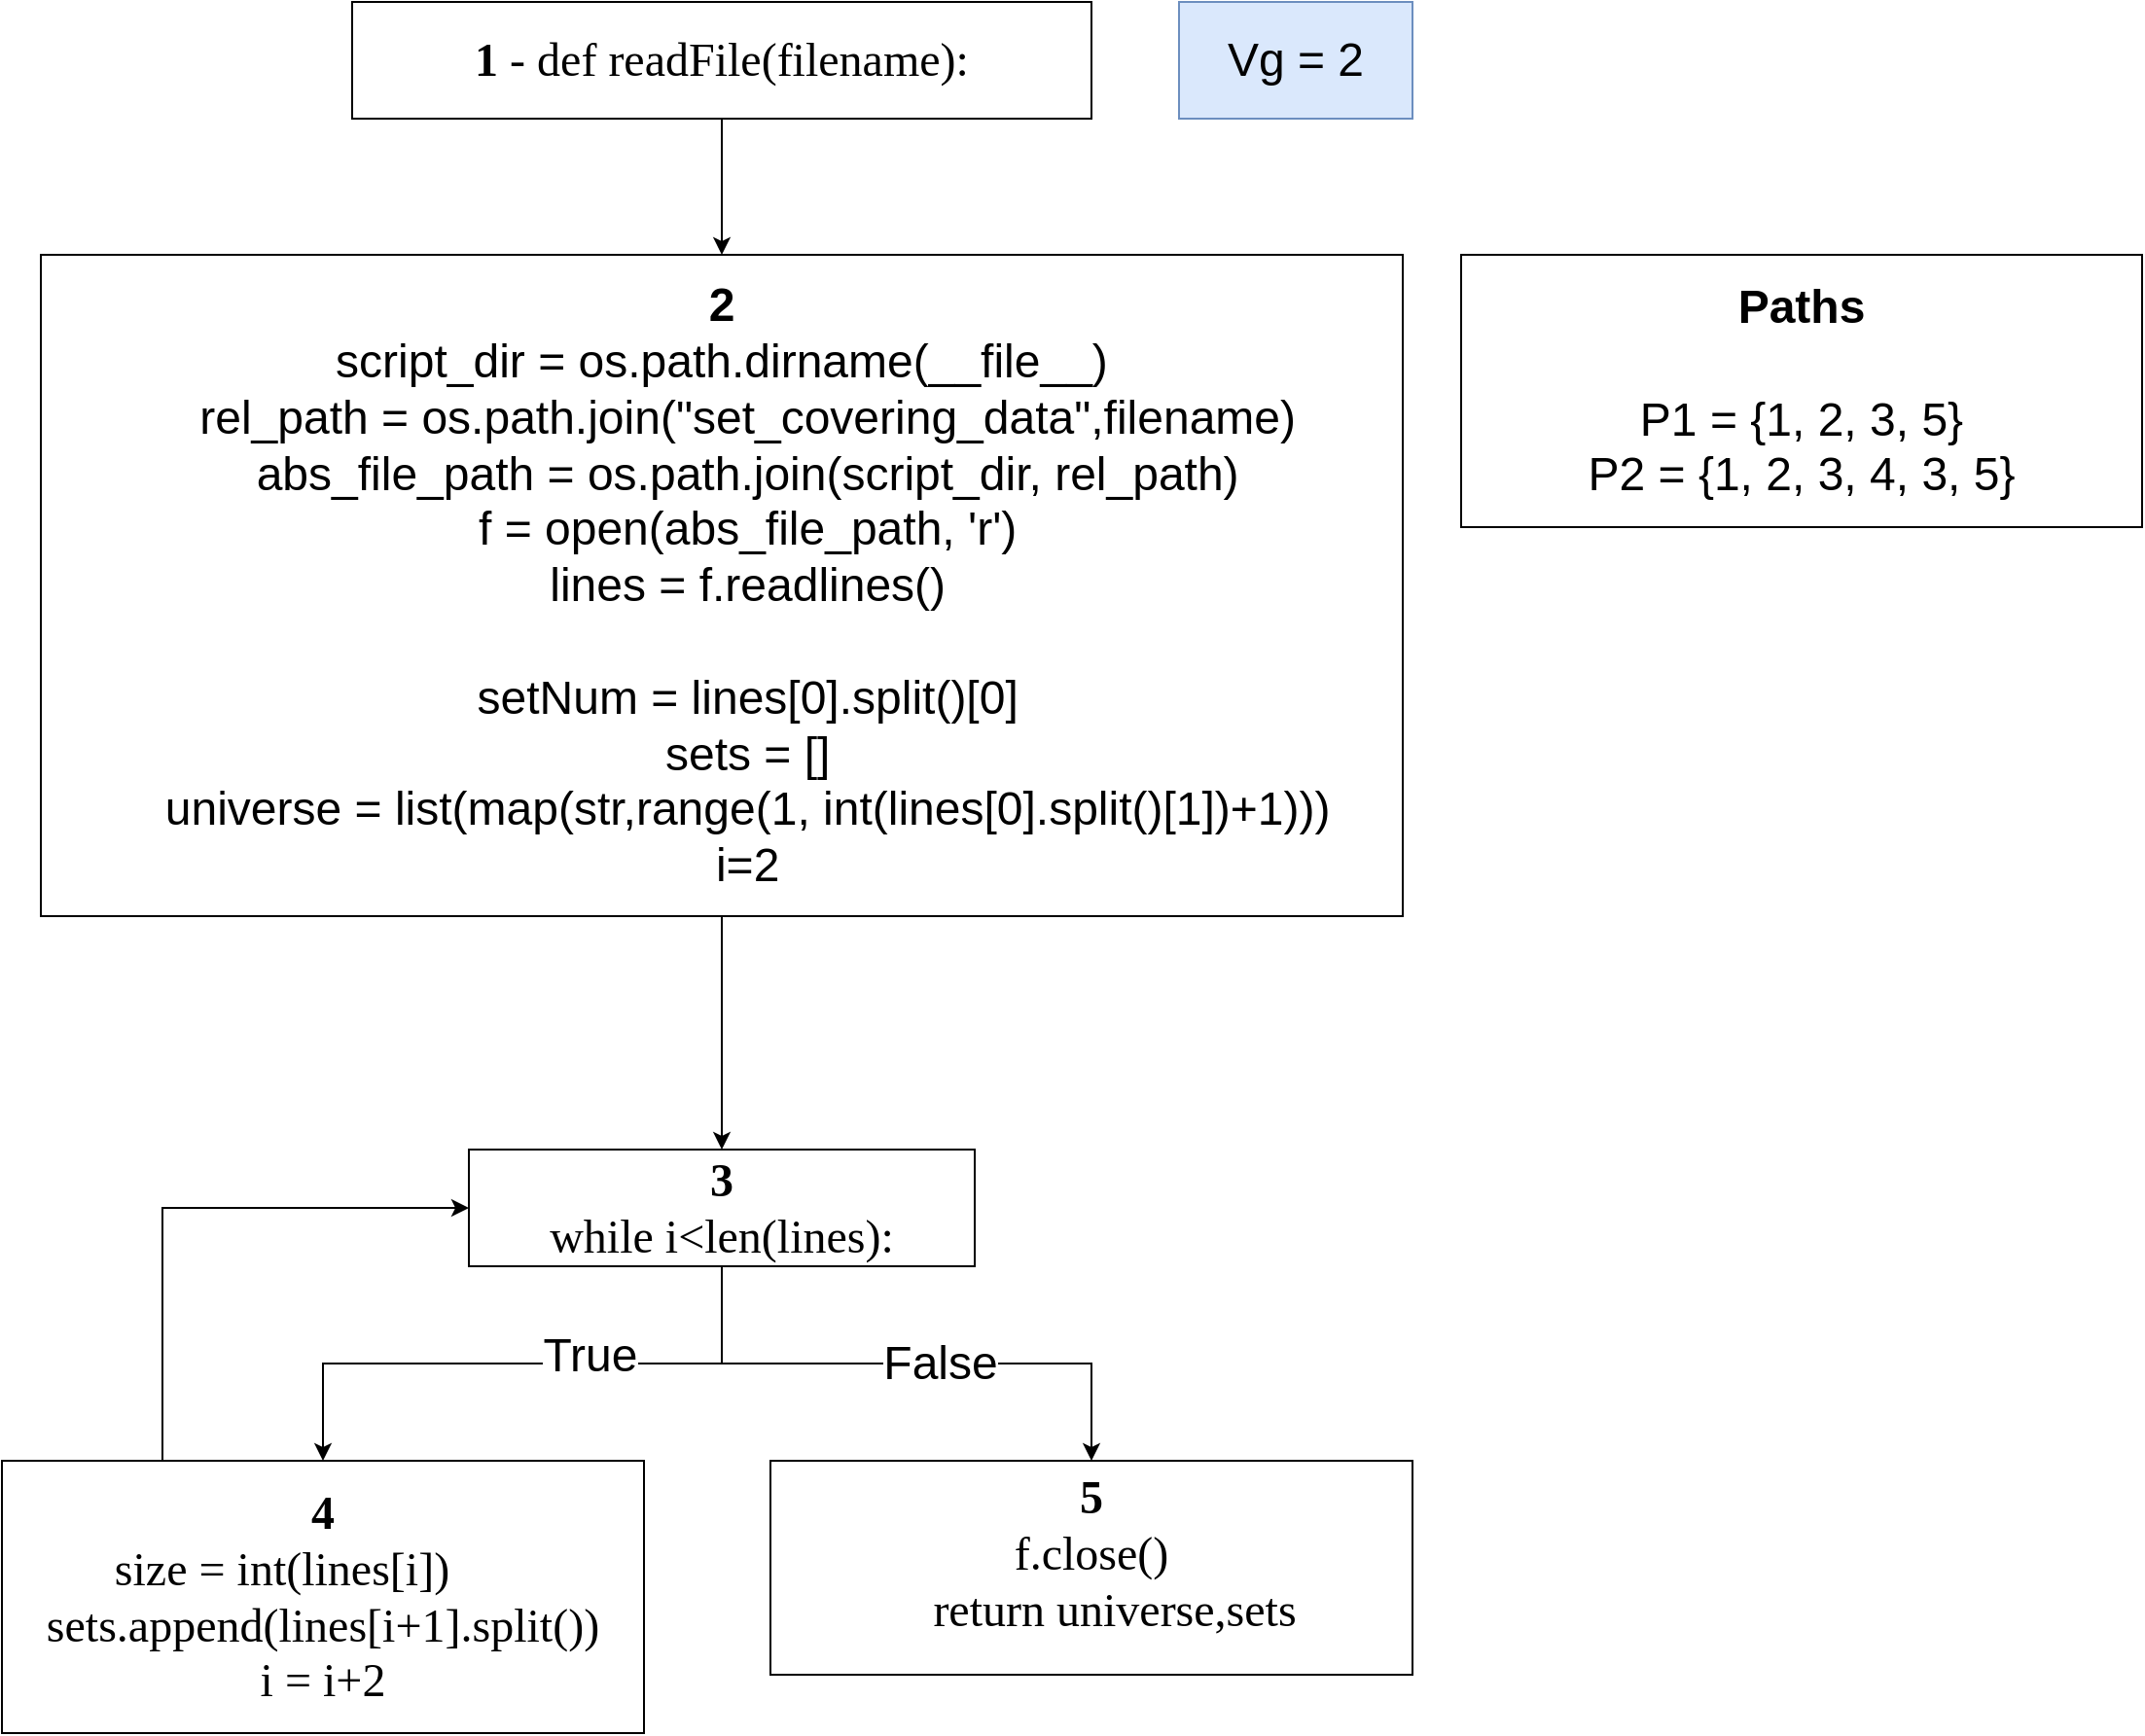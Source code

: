 <mxfile version="14.5.1" type="device"><diagram id="0EN60TuZFVT5b-0pqZKy" name="Page-1"><mxGraphModel dx="1420" dy="823" grid="1" gridSize="10" guides="1" tooltips="1" connect="1" arrows="1" fold="1" page="1" pageScale="1" pageWidth="827" pageHeight="1169" math="0" shadow="0"><root><mxCell id="0"/><mxCell id="1" parent="0"/><mxCell id="FRKGlwHO5bxEFx_OvHHs-7" style="edgeStyle=orthogonalEdgeStyle;rounded=0;orthogonalLoop=1;jettySize=auto;html=1;exitX=0.5;exitY=1;exitDx=0;exitDy=0;" parent="1" source="FRKGlwHO5bxEFx_OvHHs-1" target="FRKGlwHO5bxEFx_OvHHs-6" edge="1"><mxGeometry relative="1" as="geometry"/></mxCell><mxCell id="FRKGlwHO5bxEFx_OvHHs-1" value="&lt;p style=&quot;margin-top: 0pt ; margin-bottom: 0pt ; margin-left: 0in ; text-align: left ; direction: ltr ; unicode-bidi: embed ; word-break: normal&quot;&gt;&lt;span style=&quot;font-size: 18pt ; font-family: &amp;#34;calibri&amp;#34; ; font-weight: bold&quot;&gt;1&lt;/span&gt;&lt;span style=&quot;font-size: 18pt ; font-family: &amp;#34;calibri&amp;#34;&quot;&gt; - def&amp;nbsp;&lt;/span&gt;&lt;span style=&quot;font-family: &amp;#34;calibri&amp;#34; ; font-size: 24px&quot;&gt;readFile(filename):&lt;/span&gt;&lt;/p&gt;" style="rounded=0;whiteSpace=wrap;html=1;" parent="1" vertex="1"><mxGeometry x="270" y="90" width="380" height="60" as="geometry"/></mxCell><mxCell id="IAGQ80aIBTGVb0uLAiTu-3" style="edgeStyle=orthogonalEdgeStyle;rounded=0;orthogonalLoop=1;jettySize=auto;html=1;exitX=0.5;exitY=1;exitDx=0;exitDy=0;entryX=0.5;entryY=0;entryDx=0;entryDy=0;" parent="1" source="FRKGlwHO5bxEFx_OvHHs-6" target="IAGQ80aIBTGVb0uLAiTu-1" edge="1"><mxGeometry relative="1" as="geometry"/></mxCell><mxCell id="FRKGlwHO5bxEFx_OvHHs-6" value="&lt;div style=&quot;font-size: 24px&quot;&gt;&lt;font style=&quot;font-size: 24px&quot;&gt;&lt;b&gt;2&lt;/b&gt;&lt;/font&gt;&lt;/div&gt;&lt;div style=&quot;font-size: 24px&quot;&gt;&lt;div&gt;script_dir = os.path.dirname(__file__)&lt;/div&gt;&lt;div&gt;&amp;nbsp; &amp;nbsp; rel_path = os.path.join(&quot;set_covering_data&quot;,filename)&lt;/div&gt;&lt;div&gt;&amp;nbsp; &amp;nbsp; abs_file_path = os.path.join(script_dir, rel_path)&lt;/div&gt;&lt;div&gt;&amp;nbsp; &amp;nbsp; f = open(abs_file_path, 'r')&lt;/div&gt;&lt;div&gt;&amp;nbsp; &amp;nbsp; lines = f.readlines()&lt;/div&gt;&lt;div&gt;&amp;nbsp; &amp;nbsp;&amp;nbsp;&lt;/div&gt;&lt;div&gt;&amp;nbsp; &amp;nbsp; setNum = lines[0].split()[0]&lt;/div&gt;&lt;div&gt;&amp;nbsp; &amp;nbsp; sets = []&lt;/div&gt;&lt;div&gt;&amp;nbsp; &amp;nbsp; universe = list(map(str,range(1, int(lines[0].split()[1])+1)))&lt;/div&gt;&lt;div&gt;&amp;nbsp; &amp;nbsp; i=2&lt;/div&gt;&lt;/div&gt;" style="rounded=0;whiteSpace=wrap;html=1;align=center;" parent="1" vertex="1"><mxGeometry x="110" y="220" width="700" height="340" as="geometry"/></mxCell><mxCell id="IAGQ80aIBTGVb0uLAiTu-6" style="edgeStyle=orthogonalEdgeStyle;rounded=0;orthogonalLoop=1;jettySize=auto;html=1;" parent="1" source="IAGQ80aIBTGVb0uLAiTu-1" target="IAGQ80aIBTGVb0uLAiTu-4" edge="1"><mxGeometry relative="1" as="geometry"/></mxCell><mxCell id="IAGQ80aIBTGVb0uLAiTu-7" value="True" style="text;html=1;resizable=0;points=[];align=center;verticalAlign=middle;labelBackgroundColor=#ffffff;fontSize=24;" parent="IAGQ80aIBTGVb0uLAiTu-6" vertex="1" connectable="0"><mxGeometry x="-0.225" y="-4" relative="1" as="geometry"><mxPoint as="offset"/></mxGeometry></mxCell><mxCell id="IAGQ80aIBTGVb0uLAiTu-10" style="edgeStyle=orthogonalEdgeStyle;rounded=0;orthogonalLoop=1;jettySize=auto;html=1;exitX=0.5;exitY=1;exitDx=0;exitDy=0;entryX=0.5;entryY=0;entryDx=0;entryDy=0;fontSize=24;" parent="1" source="IAGQ80aIBTGVb0uLAiTu-1" target="IAGQ80aIBTGVb0uLAiTu-9" edge="1"><mxGeometry relative="1" as="geometry"/></mxCell><mxCell id="IAGQ80aIBTGVb0uLAiTu-11" value="False" style="text;html=1;resizable=0;points=[];align=center;verticalAlign=middle;labelBackgroundColor=#ffffff;fontSize=24;" parent="IAGQ80aIBTGVb0uLAiTu-10" vertex="1" connectable="0"><mxGeometry x="0.113" relative="1" as="geometry"><mxPoint as="offset"/></mxGeometry></mxCell><mxCell id="IAGQ80aIBTGVb0uLAiTu-1" value="&lt;p style=&quot;margin-top: 0pt ; margin-bottom: 0pt ; margin-left: 0in ; direction: ltr ; unicode-bidi: embed ; word-break: normal&quot;&gt;&lt;span style=&quot;font-size: 18pt ; font-family: &amp;#34;calibri&amp;#34;&quot;&gt;&lt;b&gt;3&lt;/b&gt;&lt;/span&gt;&lt;/p&gt;&lt;p style=&quot;margin-top: 0pt ; margin-bottom: 0pt ; margin-left: 0in ; direction: ltr ; unicode-bidi: embed ; word-break: normal&quot;&gt;&lt;span style=&quot;font-family: &amp;#34;calibri&amp;#34; ; font-size: 24px&quot;&gt;while i&amp;lt;len(lines):&lt;/span&gt;&lt;/p&gt;" style="rounded=0;whiteSpace=wrap;html=1;align=center;" parent="1" vertex="1"><mxGeometry x="330" y="680" width="260" height="60" as="geometry"/></mxCell><mxCell id="IAGQ80aIBTGVb0uLAiTu-8" style="edgeStyle=orthogonalEdgeStyle;rounded=0;orthogonalLoop=1;jettySize=auto;html=1;exitX=0.25;exitY=0;exitDx=0;exitDy=0;entryX=0;entryY=0.5;entryDx=0;entryDy=0;fontSize=24;" parent="1" source="IAGQ80aIBTGVb0uLAiTu-4" target="IAGQ80aIBTGVb0uLAiTu-1" edge="1"><mxGeometry relative="1" as="geometry"/></mxCell><mxCell id="IAGQ80aIBTGVb0uLAiTu-4" value="&lt;p style=&quot;margin-top: 0pt ; margin-bottom: 0pt ; margin-left: 0in ; direction: ltr ; unicode-bidi: embed ; word-break: normal&quot;&gt;&lt;span style=&quot;font-size: 18pt ; font-family: &amp;#34;calibri&amp;#34;&quot;&gt;&lt;b&gt;4&lt;/b&gt;&lt;/span&gt;&lt;/p&gt;&lt;p style=&quot;margin-top: 0pt ; margin-bottom: 0pt ; margin-left: 0in ; direction: ltr ; unicode-bidi: embed ; word-break: normal&quot;&gt;&lt;font face=&quot;calibri&quot;&gt;&lt;span style=&quot;font-size: 24px&quot;&gt;size = int(lines[i])&lt;/span&gt;&lt;/font&gt;&lt;span style=&quot;font-size: 24px ; font-family: &amp;#34;calibri&amp;#34;&quot;&gt;&amp;nbsp; &amp;nbsp; &amp;nbsp; &amp;nbsp; sets.append(lines[i+1].split())&lt;/span&gt;&lt;/p&gt;&lt;p style=&quot;margin-top: 0pt ; margin-bottom: 0pt ; margin-left: 0in ; direction: ltr ; unicode-bidi: embed ; word-break: normal&quot;&gt;&lt;font face=&quot;calibri&quot;&gt;&lt;span style=&quot;font-size: 24px&quot;&gt;i = i+2&lt;/span&gt;&lt;/font&gt;&lt;/p&gt;" style="rounded=0;whiteSpace=wrap;html=1;align=center;" parent="1" vertex="1"><mxGeometry x="90" y="840" width="330" height="140" as="geometry"/></mxCell><mxCell id="IAGQ80aIBTGVb0uLAiTu-9" value="&lt;p style=&quot;margin-top: 0pt ; margin-bottom: 0pt ; margin-left: 0in ; direction: ltr ; unicode-bidi: embed ; word-break: normal&quot;&gt;&lt;font face=&quot;calibri&quot;&gt;&lt;span style=&quot;font-size: 24px&quot;&gt;&lt;b&gt;5&lt;/b&gt;&lt;/span&gt;&lt;/font&gt;&lt;/p&gt;&lt;p style=&quot;margin-top: 0pt ; margin-bottom: 0pt ; margin-left: 0in ; direction: ltr ; unicode-bidi: embed ; word-break: normal&quot;&gt;&lt;font face=&quot;calibri&quot;&gt;&lt;span style=&quot;font-size: 24px&quot;&gt;f.close()&lt;/span&gt;&lt;/font&gt;&lt;/p&gt;&lt;p style=&quot;margin-top: 0pt ; margin-bottom: 0pt ; margin-left: 0in ; direction: ltr ; unicode-bidi: embed ; word-break: normal&quot;&gt;&lt;/p&gt;&lt;p style=&quot;margin-top: 0pt ; margin-bottom: 0pt ; margin-left: 0in ; direction: ltr ; unicode-bidi: embed ; word-break: normal&quot;&gt;&lt;font face=&quot;calibri&quot;&gt;&lt;span style=&quot;font-size: 24px&quot;&gt;&amp;nbsp; &amp;nbsp; return universe,sets&lt;/span&gt;&lt;/font&gt;&lt;/p&gt;&lt;p style=&quot;margin-top: 0pt ; margin-bottom: 0pt ; margin-left: 0in ; direction: ltr ; unicode-bidi: embed ; word-break: normal&quot;&gt;&lt;br&gt;&lt;/p&gt;" style="rounded=0;whiteSpace=wrap;html=1;align=center;" parent="1" vertex="1"><mxGeometry x="485" y="840" width="330" height="110" as="geometry"/></mxCell><mxCell id="Qp6E-3uJ7CFR6lal6xMx-2" value="&lt;p style=&quot;margin-top: 0pt ; margin-bottom: 0pt ; margin-left: 0in ; text-align: left ; direction: ltr ; unicode-bidi: embed ; word-break: normal&quot;&gt;&lt;span style=&quot;font-size: 24px ; text-align: center&quot;&gt;Vg = 2&lt;/span&gt;&lt;br&gt;&lt;/p&gt;" style="rounded=0;whiteSpace=wrap;html=1;fillColor=#dae8fc;strokeColor=#6c8ebf;" vertex="1" parent="1"><mxGeometry x="695" y="90" width="120" height="60" as="geometry"/></mxCell><mxCell id="Qp6E-3uJ7CFR6lal6xMx-3" value="&lt;div style=&quot;font-size: 24px&quot;&gt;&lt;div&gt;&lt;b&gt;Paths&lt;/b&gt;&lt;/div&gt;&lt;div&gt;&lt;b&gt;&lt;br&gt;&lt;/b&gt;&lt;/div&gt;&lt;div&gt;P1 = {1, 2, 3, 5}&lt;/div&gt;&lt;div&gt;P2 = {1, 2, 3, 4, 3, 5&lt;span&gt;}&lt;/span&gt;&lt;/div&gt;&lt;/div&gt;" style="rounded=0;whiteSpace=wrap;html=1;align=center;" vertex="1" parent="1"><mxGeometry x="840" y="220" width="350" height="140" as="geometry"/></mxCell></root></mxGraphModel></diagram></mxfile>